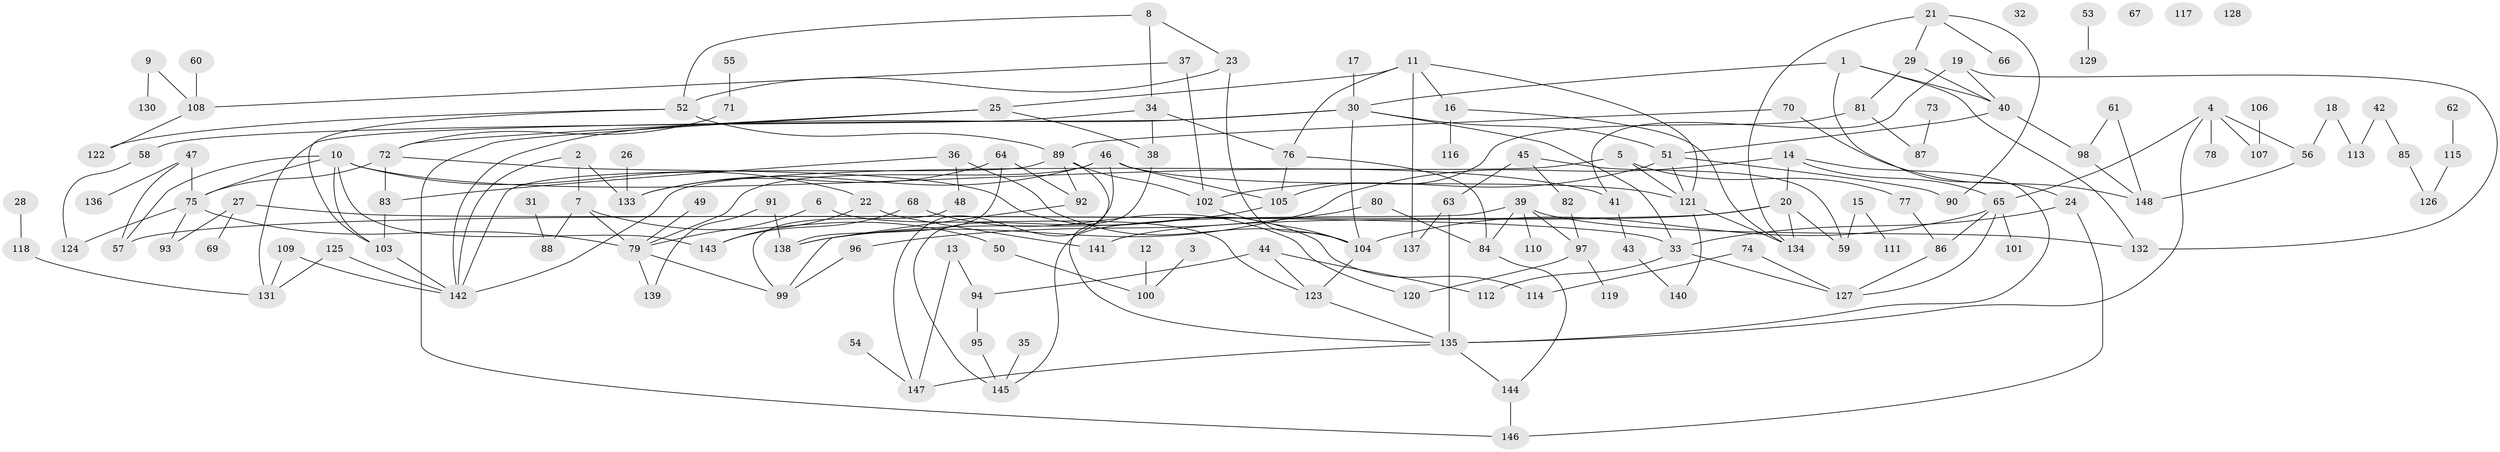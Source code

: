 // coarse degree distribution, {3: 0.25, 4: 0.19047619047619047, 6: 0.08333333333333333, 5: 0.07142857142857142, 2: 0.19047619047619047, 7: 0.047619047619047616, 1: 0.14285714285714285, 8: 0.011904761904761904, 9: 0.011904761904761904}
// Generated by graph-tools (version 1.1) at 2025/35/03/04/25 23:35:53]
// undirected, 148 vertices, 207 edges
graph export_dot {
  node [color=gray90,style=filled];
  1;
  2;
  3;
  4;
  5;
  6;
  7;
  8;
  9;
  10;
  11;
  12;
  13;
  14;
  15;
  16;
  17;
  18;
  19;
  20;
  21;
  22;
  23;
  24;
  25;
  26;
  27;
  28;
  29;
  30;
  31;
  32;
  33;
  34;
  35;
  36;
  37;
  38;
  39;
  40;
  41;
  42;
  43;
  44;
  45;
  46;
  47;
  48;
  49;
  50;
  51;
  52;
  53;
  54;
  55;
  56;
  57;
  58;
  59;
  60;
  61;
  62;
  63;
  64;
  65;
  66;
  67;
  68;
  69;
  70;
  71;
  72;
  73;
  74;
  75;
  76;
  77;
  78;
  79;
  80;
  81;
  82;
  83;
  84;
  85;
  86;
  87;
  88;
  89;
  90;
  91;
  92;
  93;
  94;
  95;
  96;
  97;
  98;
  99;
  100;
  101;
  102;
  103;
  104;
  105;
  106;
  107;
  108;
  109;
  110;
  111;
  112;
  113;
  114;
  115;
  116;
  117;
  118;
  119;
  120;
  121;
  122;
  123;
  124;
  125;
  126;
  127;
  128;
  129;
  130;
  131;
  132;
  133;
  134;
  135;
  136;
  137;
  138;
  139;
  140;
  141;
  142;
  143;
  144;
  145;
  146;
  147;
  148;
  1 -- 24;
  1 -- 30;
  1 -- 40;
  1 -- 132;
  2 -- 7;
  2 -- 133;
  2 -- 142;
  3 -- 100;
  4 -- 56;
  4 -- 65;
  4 -- 78;
  4 -- 107;
  4 -- 135;
  5 -- 77;
  5 -- 121;
  5 -- 142;
  6 -- 79;
  6 -- 123;
  7 -- 50;
  7 -- 79;
  7 -- 88;
  8 -- 23;
  8 -- 34;
  8 -- 52;
  9 -- 108;
  9 -- 130;
  10 -- 22;
  10 -- 41;
  10 -- 57;
  10 -- 75;
  10 -- 103;
  10 -- 143;
  11 -- 16;
  11 -- 25;
  11 -- 76;
  11 -- 121;
  11 -- 137;
  12 -- 100;
  13 -- 94;
  13 -- 147;
  14 -- 20;
  14 -- 65;
  14 -- 135;
  14 -- 138;
  15 -- 59;
  15 -- 111;
  16 -- 116;
  16 -- 134;
  17 -- 30;
  18 -- 56;
  18 -- 113;
  19 -- 40;
  19 -- 41;
  19 -- 132;
  20 -- 57;
  20 -- 59;
  20 -- 134;
  20 -- 141;
  21 -- 29;
  21 -- 66;
  21 -- 90;
  21 -- 134;
  22 -- 141;
  22 -- 143;
  23 -- 52;
  23 -- 104;
  24 -- 33;
  24 -- 146;
  25 -- 38;
  25 -- 72;
  25 -- 146;
  26 -- 133;
  27 -- 33;
  27 -- 69;
  27 -- 93;
  28 -- 118;
  29 -- 40;
  29 -- 81;
  30 -- 33;
  30 -- 51;
  30 -- 104;
  30 -- 131;
  30 -- 142;
  31 -- 88;
  33 -- 112;
  33 -- 127;
  34 -- 38;
  34 -- 58;
  34 -- 76;
  35 -- 145;
  36 -- 48;
  36 -- 83;
  36 -- 104;
  37 -- 102;
  37 -- 108;
  38 -- 145;
  39 -- 84;
  39 -- 97;
  39 -- 110;
  39 -- 132;
  39 -- 145;
  40 -- 51;
  40 -- 98;
  41 -- 43;
  42 -- 85;
  42 -- 113;
  43 -- 140;
  44 -- 94;
  44 -- 112;
  44 -- 123;
  45 -- 59;
  45 -- 63;
  45 -- 82;
  46 -- 79;
  46 -- 105;
  46 -- 121;
  46 -- 133;
  46 -- 147;
  47 -- 57;
  47 -- 75;
  47 -- 136;
  48 -- 99;
  49 -- 79;
  50 -- 100;
  51 -- 90;
  51 -- 102;
  51 -- 121;
  52 -- 89;
  52 -- 103;
  52 -- 122;
  53 -- 129;
  54 -- 147;
  55 -- 71;
  56 -- 148;
  58 -- 124;
  60 -- 108;
  61 -- 98;
  61 -- 148;
  62 -- 115;
  63 -- 135;
  63 -- 137;
  64 -- 92;
  64 -- 133;
  64 -- 138;
  65 -- 86;
  65 -- 101;
  65 -- 104;
  65 -- 127;
  68 -- 120;
  68 -- 143;
  70 -- 89;
  70 -- 148;
  71 -- 72;
  72 -- 75;
  72 -- 83;
  72 -- 114;
  73 -- 87;
  74 -- 114;
  74 -- 127;
  75 -- 79;
  75 -- 93;
  75 -- 124;
  76 -- 84;
  76 -- 105;
  77 -- 86;
  79 -- 99;
  79 -- 139;
  80 -- 84;
  80 -- 96;
  81 -- 87;
  81 -- 105;
  82 -- 97;
  83 -- 103;
  84 -- 144;
  85 -- 126;
  86 -- 127;
  89 -- 92;
  89 -- 102;
  89 -- 135;
  89 -- 142;
  91 -- 138;
  91 -- 139;
  92 -- 99;
  94 -- 95;
  95 -- 145;
  96 -- 99;
  97 -- 119;
  97 -- 120;
  98 -- 148;
  102 -- 104;
  103 -- 142;
  104 -- 123;
  105 -- 138;
  106 -- 107;
  108 -- 122;
  109 -- 131;
  109 -- 142;
  115 -- 126;
  118 -- 131;
  121 -- 134;
  121 -- 140;
  123 -- 135;
  125 -- 131;
  125 -- 142;
  135 -- 144;
  135 -- 147;
  144 -- 146;
}
